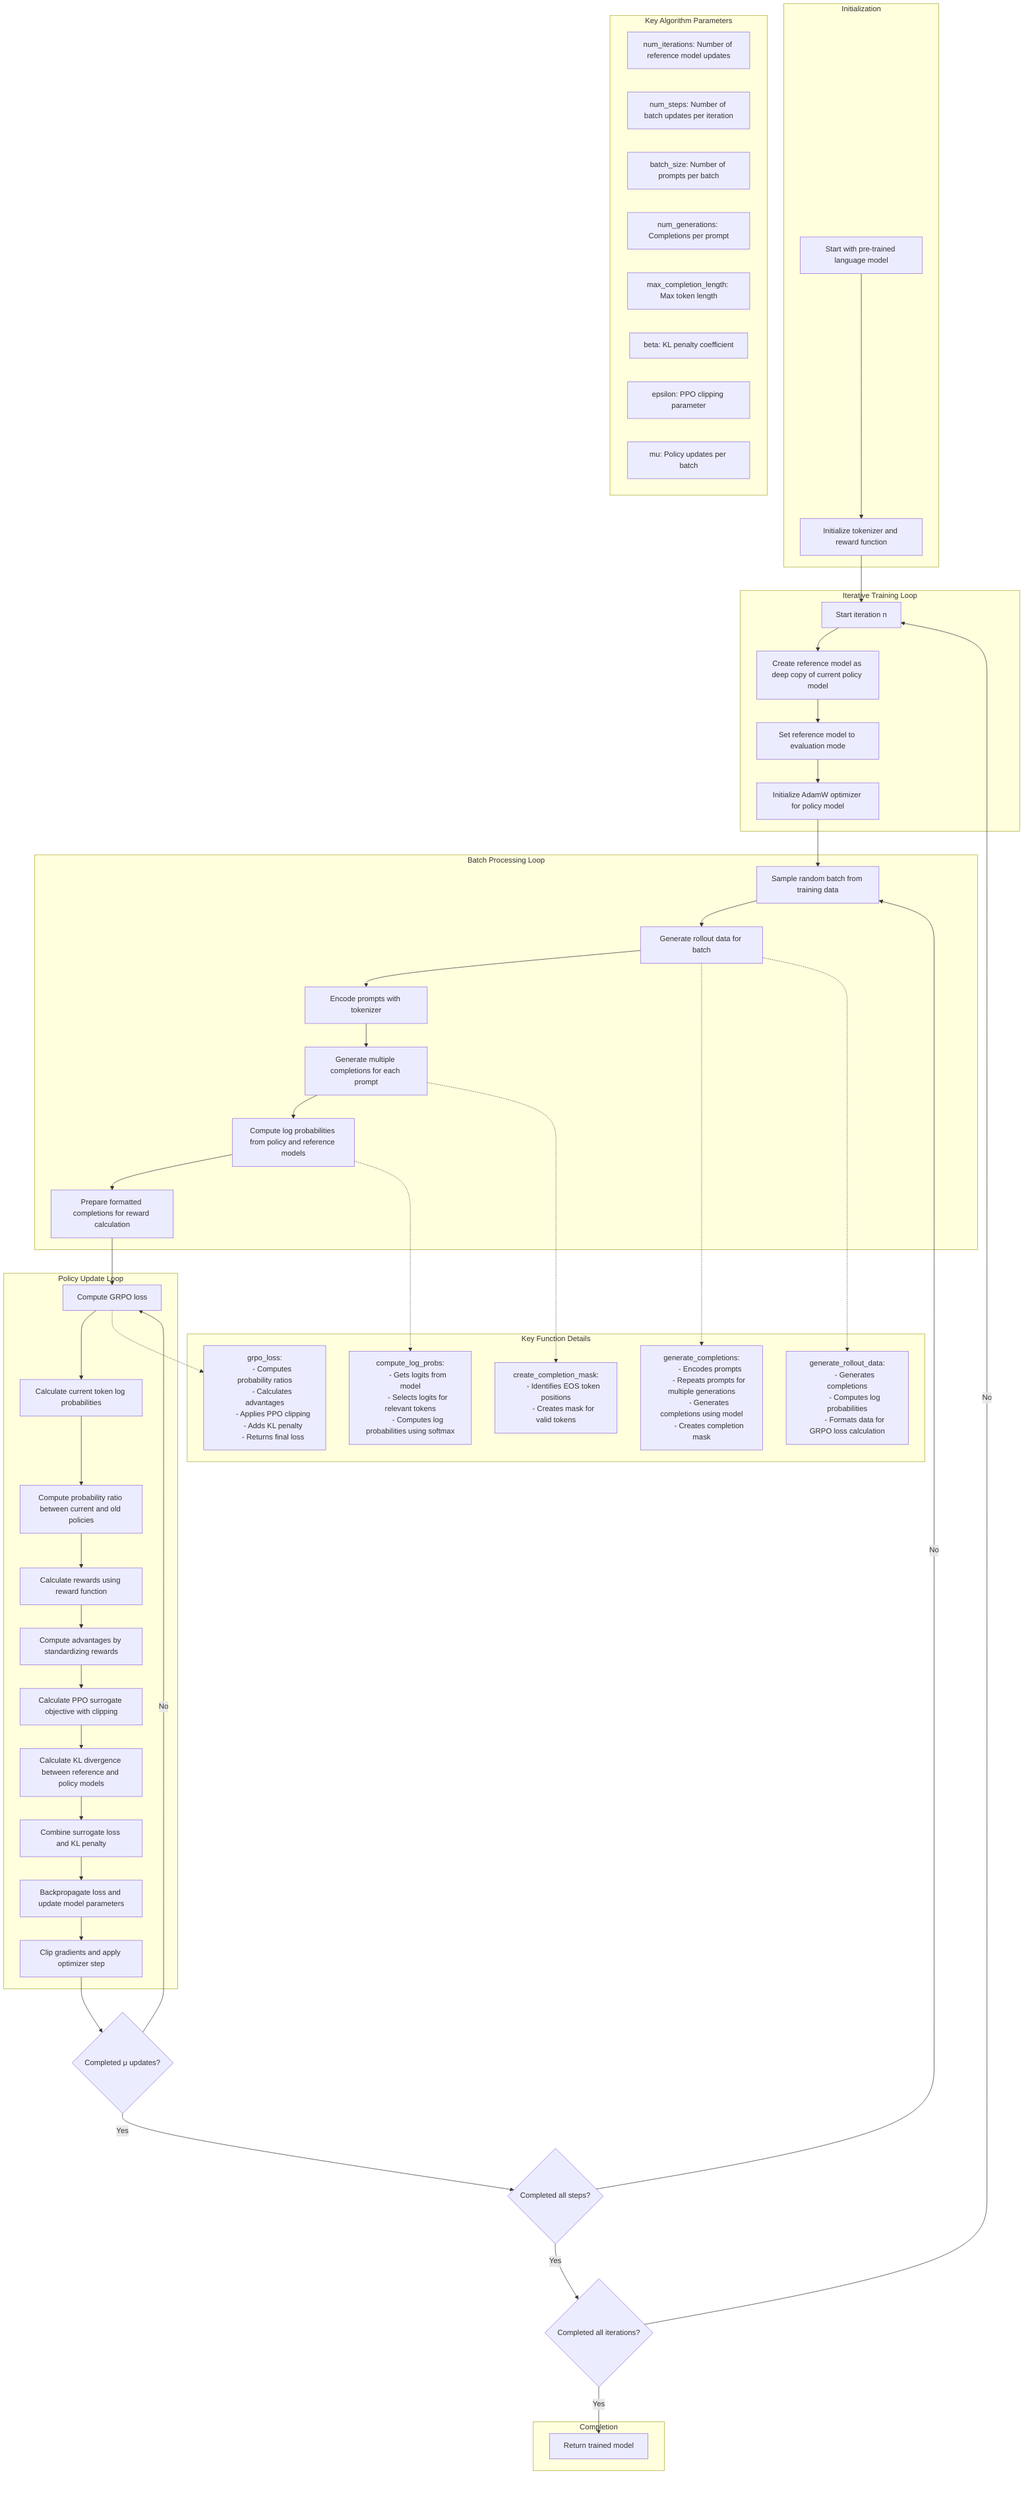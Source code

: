 flowchart TD
    subgraph Initialization
        A[Start with pre-trained language model]
        B[Initialize tokenizer and reward function]
    end

    subgraph IterativeTraining[Iterative Training Loop]
        C[Start iteration n]
        D[Create reference model as deep copy of current policy model]
        E[Set reference model to evaluation mode]
        F[Initialize AdamW optimizer for policy model]
    end

    subgraph BatchProcessing[Batch Processing Loop]
        G[Sample random batch from training data]
        H[Generate rollout data for batch]
        H1[Encode prompts with tokenizer]
        H2[Generate multiple completions for each prompt]
        H3[Compute log probabilities from policy and reference models]
        H4[Prepare formatted completions for reward calculation]
    end

    subgraph PolicyUpdate[Policy Update Loop]
        I[Compute GRPO loss]
        I1[Calculate current token log probabilities]
        I2[Compute probability ratio between current and old policies]
        I3[Calculate rewards using reward function]
        I4[Compute advantages by standardizing rewards]
        I5[Calculate PPO surrogate objective with clipping]
        I6[Calculate KL divergence between reference and policy models]
        I7[Combine surrogate loss and KL penalty]
        J[Backpropagate loss and update model parameters]
        K[Clip gradients and apply optimizer step]
    end

    subgraph Completion
        L[Return trained model]
    end

    A --> B
    B --> C
    C --> D
    D --> E
    E --> F
    F --> G
    G --> H
    H --> H1
    H1 --> H2
    H2 --> H3
    H3 --> H4
    H4 --> I
    I --> I1
    I1 --> I2
    I2 --> I3
    I3 --> I4
    I4 --> I5
    I5 --> I6
    I6 --> I7
    I7 --> J
    J --> K
    K --> N{Completed μ updates?}
    N -->|No| I
    N -->|Yes| M{Completed all steps?}
    M -->|No| G
    M -->|Yes| O{Completed all iterations?}
    O -->|No| C
    O -->|Yes| L

    subgraph FunctionDetails[Key Function Details]
        function1[generate_completions:
        - Encodes prompts
        - Repeats prompts for multiple generations
        - Generates completions using model
        - Creates completion mask]

        function2[compute_log_probs:
        - Gets logits from model
        - Selects logits for relevant tokens
        - Computes log probabilities using softmax]

        function3[create_completion_mask:
        - Identifies EOS token positions
        - Creates mask for valid tokens]

        function4[generate_rollout_data:
        - Generates completions
        - Computes log probabilities
        - Formats data for GRPO loss calculation]

        function5[grpo_loss:
        - Computes probability ratios
        - Calculates advantages
        - Applies PPO clipping
        - Adds KL penalty
        - Returns final loss]
    end

    subgraph KeyParameters[Key Algorithm Parameters]
        param1[num_iterations: Number of reference model updates]
        param2[num_steps: Number of batch updates per iteration]
        param3[batch_size: Number of prompts per batch]
        param4[num_generations: Completions per prompt]
        param5[max_completion_length: Max token length]
        param6[beta: KL penalty coefficient]
        param7[epsilon: PPO clipping parameter]
        param8[mu: Policy updates per batch]
    end

    H -.-> function1
    H3 -.-> function2
    H2 -.-> function3
    H -.-> function4
    I -.-> function5
